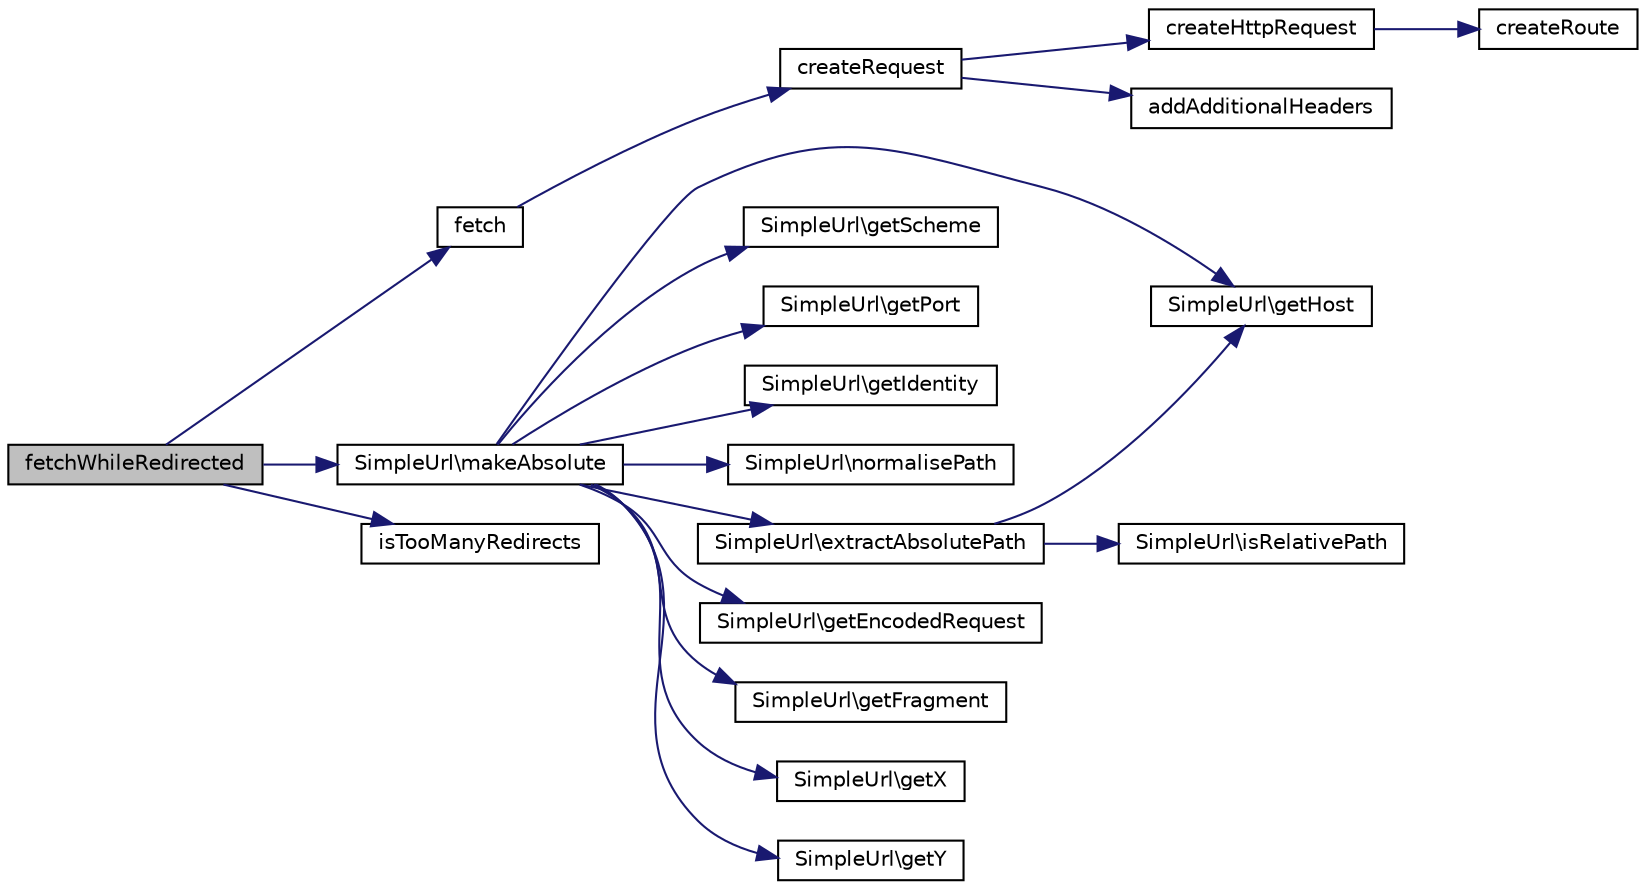 digraph "fetchWhileRedirected"
{
  edge [fontname="Helvetica",fontsize="10",labelfontname="Helvetica",labelfontsize="10"];
  node [fontname="Helvetica",fontsize="10",shape=record];
  rankdir="LR";
  Node1 [label="fetchWhileRedirected",height=0.2,width=0.4,color="black", fillcolor="grey75", style="filled" fontcolor="black"];
  Node1 -> Node2 [color="midnightblue",fontsize="10",style="solid",fontname="Helvetica"];
  Node2 [label="fetch",height=0.2,width=0.4,color="black", fillcolor="white", style="filled",URL="$class_simple_user_agent.html#adf5ea10e75709c7e1b26acb59efaebfc"];
  Node2 -> Node3 [color="midnightblue",fontsize="10",style="solid",fontname="Helvetica"];
  Node3 [label="createRequest",height=0.2,width=0.4,color="black", fillcolor="white", style="filled",URL="$class_simple_user_agent.html#a0749b10cef3b71265b4fadaab05f607e"];
  Node3 -> Node4 [color="midnightblue",fontsize="10",style="solid",fontname="Helvetica"];
  Node4 [label="createHttpRequest",height=0.2,width=0.4,color="black", fillcolor="white", style="filled",URL="$class_simple_user_agent.html#ae3eae8e1f890ac0e16c07dbf4d9d0553"];
  Node4 -> Node5 [color="midnightblue",fontsize="10",style="solid",fontname="Helvetica"];
  Node5 [label="createRoute",height=0.2,width=0.4,color="black", fillcolor="white", style="filled",URL="$class_simple_user_agent.html#a7edbaad8fd324918530249caf25add22"];
  Node3 -> Node6 [color="midnightblue",fontsize="10",style="solid",fontname="Helvetica"];
  Node6 [label="addAdditionalHeaders",height=0.2,width=0.4,color="black", fillcolor="white", style="filled",URL="$class_simple_user_agent.html#a5bef07964bcbceeb368f2d3419022c6d"];
  Node1 -> Node7 [color="midnightblue",fontsize="10",style="solid",fontname="Helvetica"];
  Node7 [label="SimpleUrl\\makeAbsolute",height=0.2,width=0.4,color="black", fillcolor="white", style="filled",URL="$class_simple_url.html#ac47561c4b2f7445f7d2038d0aa5a841c"];
  Node7 -> Node8 [color="midnightblue",fontsize="10",style="solid",fontname="Helvetica"];
  Node8 [label="SimpleUrl\\getHost",height=0.2,width=0.4,color="black", fillcolor="white", style="filled",URL="$class_simple_url.html#af89674df83d1ee2198e54b5c8340795e"];
  Node7 -> Node9 [color="midnightblue",fontsize="10",style="solid",fontname="Helvetica"];
  Node9 [label="SimpleUrl\\getScheme",height=0.2,width=0.4,color="black", fillcolor="white", style="filled",URL="$class_simple_url.html#af5a3601e33a3ba4a8e94346dba6459d3"];
  Node7 -> Node10 [color="midnightblue",fontsize="10",style="solid",fontname="Helvetica"];
  Node10 [label="SimpleUrl\\getPort",height=0.2,width=0.4,color="black", fillcolor="white", style="filled",URL="$class_simple_url.html#afd4db46d3c12f47f0bee19cd2101be64"];
  Node7 -> Node11 [color="midnightblue",fontsize="10",style="solid",fontname="Helvetica"];
  Node11 [label="SimpleUrl\\getIdentity",height=0.2,width=0.4,color="black", fillcolor="white", style="filled",URL="$class_simple_url.html#a8d0c4e1299abe333956fca30fdc44143"];
  Node7 -> Node12 [color="midnightblue",fontsize="10",style="solid",fontname="Helvetica"];
  Node12 [label="SimpleUrl\\normalisePath",height=0.2,width=0.4,color="black", fillcolor="white", style="filled",URL="$class_simple_url.html#a5ffe3f5775240325dc1099c1e1abcf7b"];
  Node7 -> Node13 [color="midnightblue",fontsize="10",style="solid",fontname="Helvetica"];
  Node13 [label="SimpleUrl\\extractAbsolutePath",height=0.2,width=0.4,color="black", fillcolor="white", style="filled",URL="$class_simple_url.html#a9b3e023ae701f58c9cc25354836246a1"];
  Node13 -> Node8 [color="midnightblue",fontsize="10",style="solid",fontname="Helvetica"];
  Node13 -> Node14 [color="midnightblue",fontsize="10",style="solid",fontname="Helvetica"];
  Node14 [label="SimpleUrl\\isRelativePath",height=0.2,width=0.4,color="black", fillcolor="white", style="filled",URL="$class_simple_url.html#a8a42d0777fc665f6f1185b1c97b5b5c1"];
  Node7 -> Node15 [color="midnightblue",fontsize="10",style="solid",fontname="Helvetica"];
  Node15 [label="SimpleUrl\\getEncodedRequest",height=0.2,width=0.4,color="black", fillcolor="white", style="filled",URL="$class_simple_url.html#aec717d6d668b9227045a0413e8a23583"];
  Node7 -> Node16 [color="midnightblue",fontsize="10",style="solid",fontname="Helvetica"];
  Node16 [label="SimpleUrl\\getFragment",height=0.2,width=0.4,color="black", fillcolor="white", style="filled",URL="$class_simple_url.html#a8e9be93affbfde43840cbaf4b6712ea9"];
  Node7 -> Node17 [color="midnightblue",fontsize="10",style="solid",fontname="Helvetica"];
  Node17 [label="SimpleUrl\\getX",height=0.2,width=0.4,color="black", fillcolor="white", style="filled",URL="$class_simple_url.html#a403d7c3dc9b308567cf859a67b1cf1e5"];
  Node7 -> Node18 [color="midnightblue",fontsize="10",style="solid",fontname="Helvetica"];
  Node18 [label="SimpleUrl\\getY",height=0.2,width=0.4,color="black", fillcolor="white", style="filled",URL="$class_simple_url.html#ac878fc1b93b7d5c1bd6d3142dd197f19"];
  Node1 -> Node19 [color="midnightblue",fontsize="10",style="solid",fontname="Helvetica"];
  Node19 [label="isTooManyRedirects",height=0.2,width=0.4,color="black", fillcolor="white", style="filled",URL="$class_simple_user_agent.html#a238e06c11871b3d6c83b5d32ac42005c"];
}
